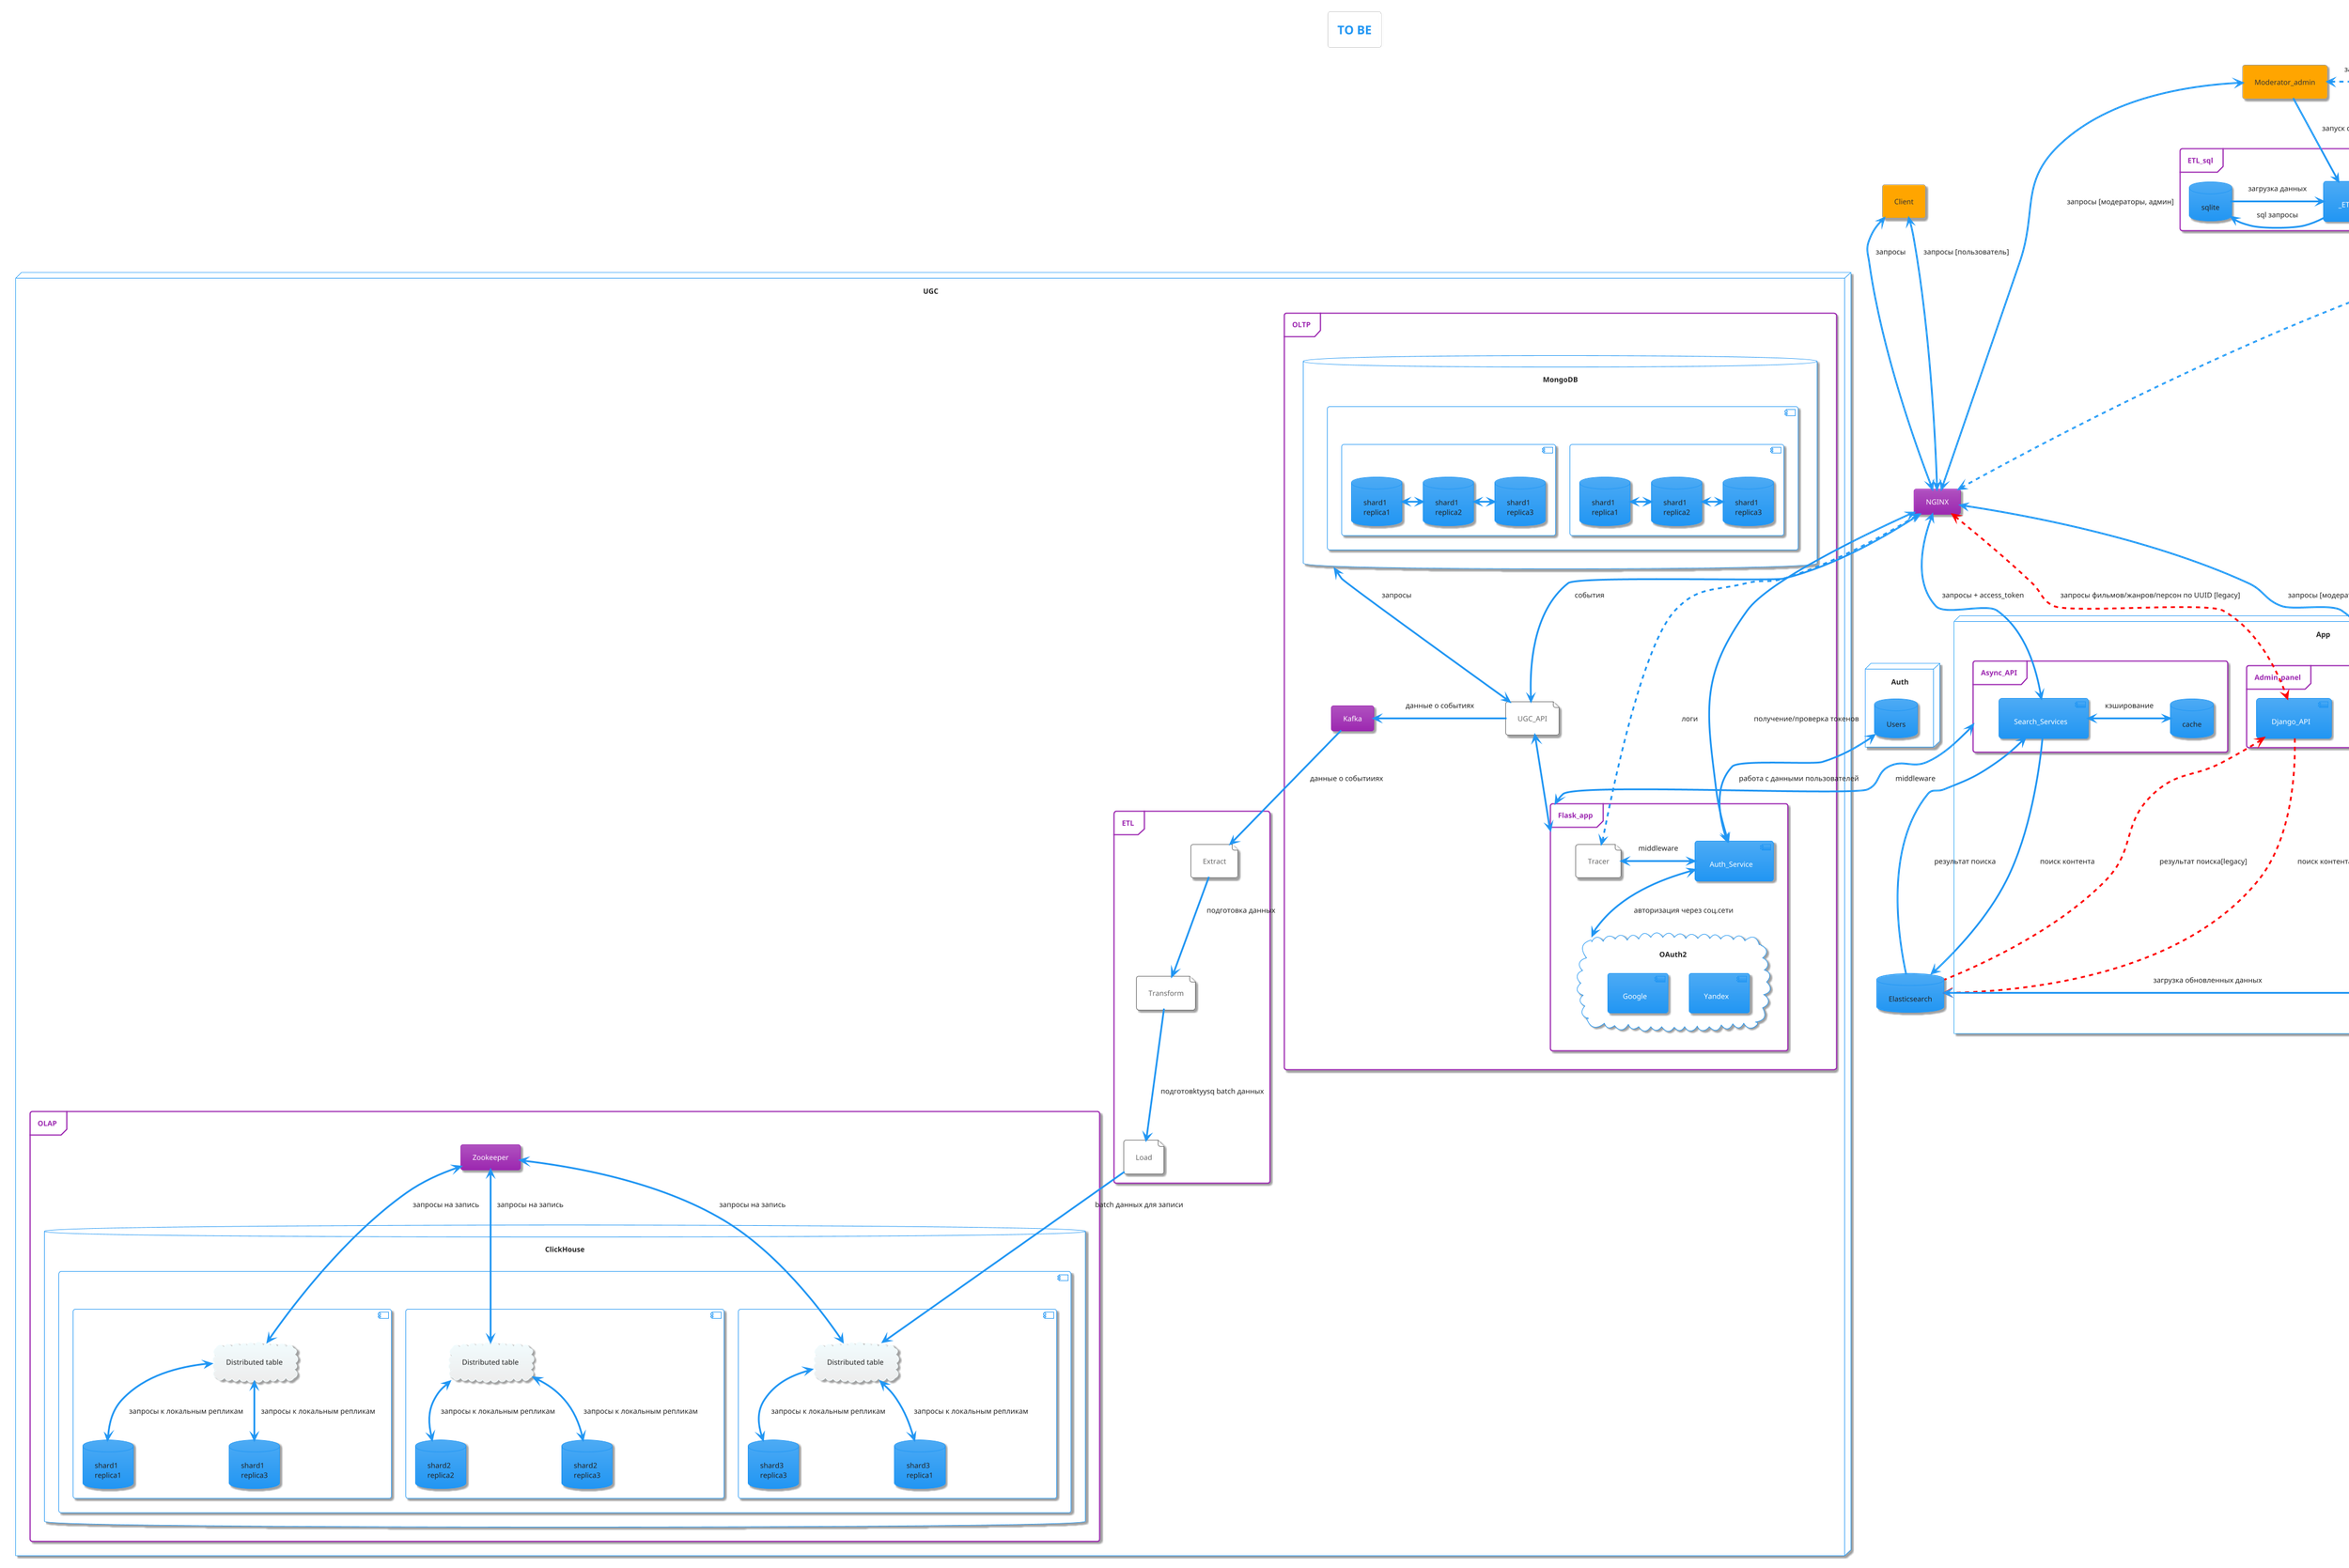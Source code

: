 @startuml to_be
!theme materia
skinparam componentStyle uml2

title TO BE

agent Client
card NGINX

' связи Client/Moderator
Client <-> NGINX: запросы

node UGC {
    frame OLTP {
        file UGC_API as service
        card Kafka
        database MongoDB{
            component "cluster"{
                component "shard_1"{
                    database "shard1\nreplica1" as mongo1_1
                    database "shard1\nreplica2" as mongo1_2
                    database "shard1\nreplica3" as mongo1_3

                    mongo1_1 <->  mongo1_2
                    mongo1_2 <->  mongo1_3
                }
                component "shard_2"{
                    database "shard1\nreplica1" as mongo2_1
                    database "shard1\nreplica2" as mongo2_2
                    database "shard1\nreplica3" as mongo2_3

                    mongo2_1 <->  mongo2_2
                    mongo2_2 <->  mongo2_3
                }
            }
        }

        service -left-> Kafka: данные о событиях
        service <--> Flask_app
        service <-up-> MongoDB: запросы

    }

    frame ETL as ETL_Kafka_Zookeeper {
        file Extract
        file Load
        file Transform
    }

    frame OLAP {
        card Zookeeper
        database ClickHouse{
            component "cluster 1"{
                component Shard_3 {
                    cloud "Distributed table" as Distributed1_1
                    database "shard1\nreplica1" as replica1_1
                    database "shard1\nreplica3" as replica1_2
                }
                component Shard_2 {
                    cloud "Distributed table" as Distributed1_2
                    database "shard2\nreplica2" as replica2_1
                    database "shard2\nreplica3" as replica2_2
                }

                component Shard_1 {
                    cloud "Distributed table" as Distributed1_3
                    database "shard3\nreplica3" as replica3_1
                    database "shard3\nreplica1" as replica3_2
                }

                '  связи cluster 1
                Distributed1_1 <--> replica1_1: запросы к локальным репликам
                Distributed1_1 <--> replica1_2: запросы к локальным репликам
                Distributed1_2 <--> replica2_1: запросы к локальным репликам
                Distributed1_2 <--> replica2_2: запросы к локальным репликам
                Distributed1_3 <--> replica3_1: запросы к локальным репликам
                Distributed1_3 <--> replica3_2: запросы к локальным репликам


            }

        '  связи Zookeeper - servers
        Zookeeper <--> Distributed1_1: запросы на запись
        Zookeeper <--> Distributed1_2: запросы на запись
        Zookeeper <--> Distributed1_3: запросы на запись
    }
}
}


NGINX <--> service: события
Kafka --> Extract: данные о событииях
Extract --> Transform: подготовка данных
Transform --> Load: подготовktyysq batch данных
Load --> Distributed1_3: batch данных для записи







agent Moderator_admin as Moderator
card Jaeger
database Movies
database Elasticsearch

frame ETL_sql{
    database sqlite
    component _ETL

    sqlite -> _ETL: загрузка данных
    sqlite <- _ETL: sql запросы
}

' связи Client/Moderator
Client <--> NGINX: запросы [пользователь]
Moderator <-> NGINX: запросы [модераторы, админ]
Moderator <.> Jaeger: запросы [аналитики, админ]
Moderator --> _ETL: запуск скрипта для обновления данных
Jaeger <..> NGINX: proxy

_ETL --> Movies: загрузка обновленных данных

node App {
    frame ETL {
        database state
        file Loader
        file Transformer
        file Extractor

        state -> Extractor: проверка состояния
        Loader --> state: обновление состояния
    }

    frame Admin_panel {
        component Django_Admin
        component Django_API
    }

    frame Async_API {
        database cache
        component Search_Services

        Search_Services <-> cache: кэширование
    }
}

node Auth {
    database Users
    frame Flask_app{
        component Auth_Service
        file Tracer
        cloud OAuth2 {
            component Yandex
            component Google
    }

Users <--> Auth_Service: работа с данными пользователей
Auth_Service <--> OAuth2: авторизация через соц.сети
Tracer <-> Auth_Service: middleware
}
}

' связи Admin_panel
NGINX <--> Django_Admin: запросы [модераторы, админ]
NGINX <.[#red].> Django_API: запросы фильмов/жанров/персон по UUID [legacy]
Django_API .[#red].> Elasticsearch: поиск контента[legacy]
Django_API <.[#red]. Elasticsearch: результат поиска[legacy]
Movies <--> Django_Admin: CRUD [модераторы, админ]

' связи ETL
Movies -> Extractor: загрузка данных
Movies <- Extractor: sql запросы
Extractor --> Transformer: сырые данные
Transformer --> Loader: подготовленные данные
Loader -> Elasticsearch: загрузка обновленных данных

' связи Async_API
NGINX <-up-> Search_Services: запросы + access_token
Search_Services -> Elasticsearch: поиск контента
Search_Services <- Elasticsearch: результат поиска

' связи Auth
NGINX <-> Auth_Service: получение/проверка токенов
Async_API <--> Flask_app: middleware
NGINX <..> Tracer: логи

@enduml

